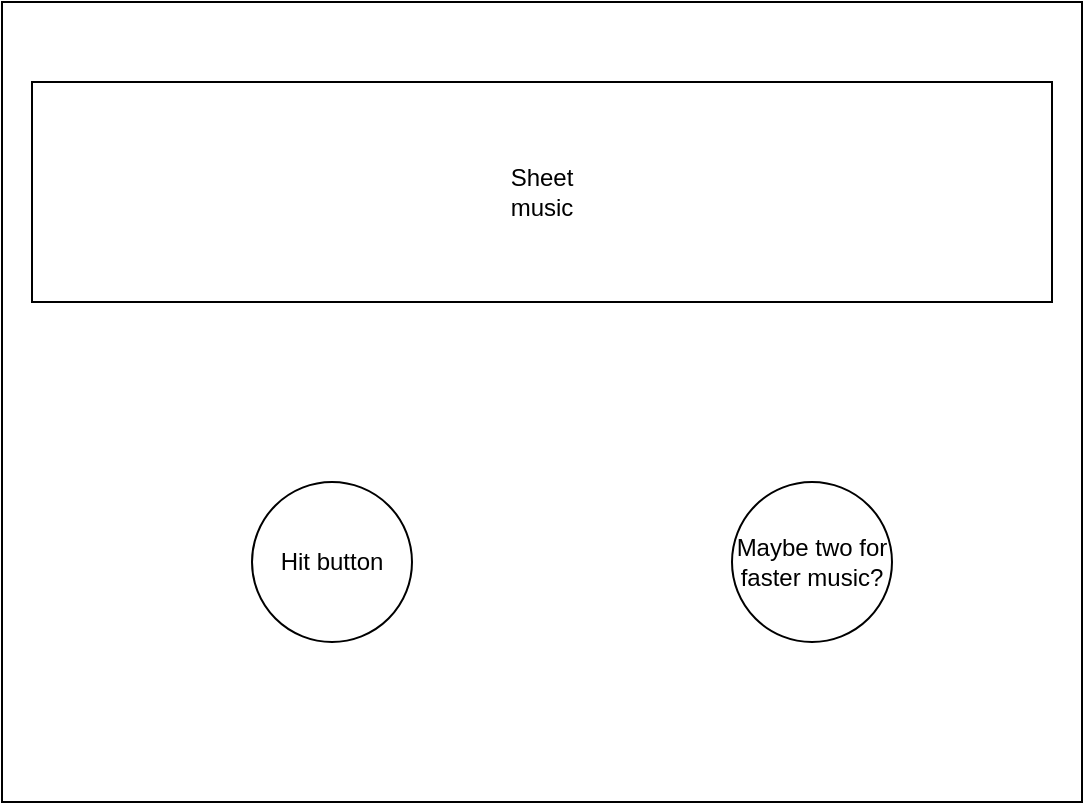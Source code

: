 <mxfile version="10.9.6" type="device"><diagram id="CZAh-NhX6jk_fhoDoTK7" name="Page-1"><mxGraphModel dx="1248" dy="679" grid="1" gridSize="10" guides="1" tooltips="1" connect="1" arrows="1" fold="1" page="1" pageScale="1" pageWidth="850" pageHeight="1100" math="0" shadow="0"><root><mxCell id="0"/><mxCell id="1" parent="0"/><mxCell id="qBkS1yI8oCUi_qLudJbB-2" value="" style="rounded=0;whiteSpace=wrap;html=1;" parent="1" vertex="1"><mxGeometry x="155" y="140" width="540" height="400" as="geometry"/></mxCell><mxCell id="qBkS1yI8oCUi_qLudJbB-3" value="" style="rounded=0;whiteSpace=wrap;html=1;" parent="1" vertex="1"><mxGeometry x="170" y="180" width="510" height="110" as="geometry"/></mxCell><mxCell id="qBkS1yI8oCUi_qLudJbB-4" value="Sheet music" style="text;html=1;strokeColor=none;fillColor=none;align=center;verticalAlign=middle;whiteSpace=wrap;rounded=0;" parent="1" vertex="1"><mxGeometry x="405" y="225" width="40" height="20" as="geometry"/></mxCell><mxCell id="qBkS1yI8oCUi_qLudJbB-5" value="Hit button" style="ellipse;whiteSpace=wrap;html=1;aspect=fixed;" parent="1" vertex="1"><mxGeometry x="280" y="380" width="80" height="80" as="geometry"/></mxCell><mxCell id="qBkS1yI8oCUi_qLudJbB-6" value="Maybe two for faster music?" style="ellipse;whiteSpace=wrap;html=1;aspect=fixed;" parent="1" vertex="1"><mxGeometry x="520" y="380" width="80" height="80" as="geometry"/></mxCell></root></mxGraphModel></diagram><diagram id="eYkzqwfS290DHvNKlpRf" name="Page-2"><mxGraphModel dx="1468" dy="799" grid="1" gridSize="10" guides="1" tooltips="1" connect="1" arrows="1" fold="1" page="1" pageScale="1" pageWidth="850" pageHeight="1100" math="0" shadow="0"><root><mxCell id="CbYme3b2C2dmSeeeYOR5-0"/><mxCell id="CbYme3b2C2dmSeeeYOR5-1" parent="CbYme3b2C2dmSeeeYOR5-0"/><mxCell id="CbYme3b2C2dmSeeeYOR5-2" value="" style="rounded=0;whiteSpace=wrap;html=1;" parent="CbYme3b2C2dmSeeeYOR5-1" vertex="1"><mxGeometry x="155" y="140" width="305" height="480" as="geometry"/></mxCell><mxCell id="CbYme3b2C2dmSeeeYOR5-3" value="" style="rounded=0;whiteSpace=wrap;html=1;" parent="CbYme3b2C2dmSeeeYOR5-1" vertex="1"><mxGeometry x="170" y="190" width="270" height="290" as="geometry"/></mxCell><mxCell id="CbYme3b2C2dmSeeeYOR5-4" value="Sheet music" style="text;html=1;strokeColor=none;fillColor=none;align=center;verticalAlign=middle;whiteSpace=wrap;rounded=0;" parent="CbYme3b2C2dmSeeeYOR5-1" vertex="1"><mxGeometry x="285" y="325" width="40" height="20" as="geometry"/></mxCell><mxCell id="raoP8TzNlQHuaYsK9Qxm-0" value="Hit button" style="ellipse;whiteSpace=wrap;html=1;" vertex="1" parent="CbYme3b2C2dmSeeeYOR5-1"><mxGeometry x="170" y="550" width="270" height="50" as="geometry"/></mxCell><mxCell id="raoP8TzNlQHuaYsK9Qxm-3" value="" style="group" vertex="1" connectable="0" parent="CbYme3b2C2dmSeeeYOR5-1"><mxGeometry x="170" y="150" width="30" height="20" as="geometry"/></mxCell><mxCell id="raoP8TzNlQHuaYsK9Qxm-1" value="" style="triangle;whiteSpace=wrap;html=1;" vertex="1" parent="raoP8TzNlQHuaYsK9Qxm-3"><mxGeometry x="20" width="10" height="20" as="geometry"/></mxCell><mxCell id="raoP8TzNlQHuaYsK9Qxm-2" value="" style="rounded=0;whiteSpace=wrap;html=1;rotation=90;" vertex="1" parent="raoP8TzNlQHuaYsK9Qxm-3"><mxGeometry y="8" width="20" height="5" as="geometry"/></mxCell></root></mxGraphModel></diagram></mxfile>